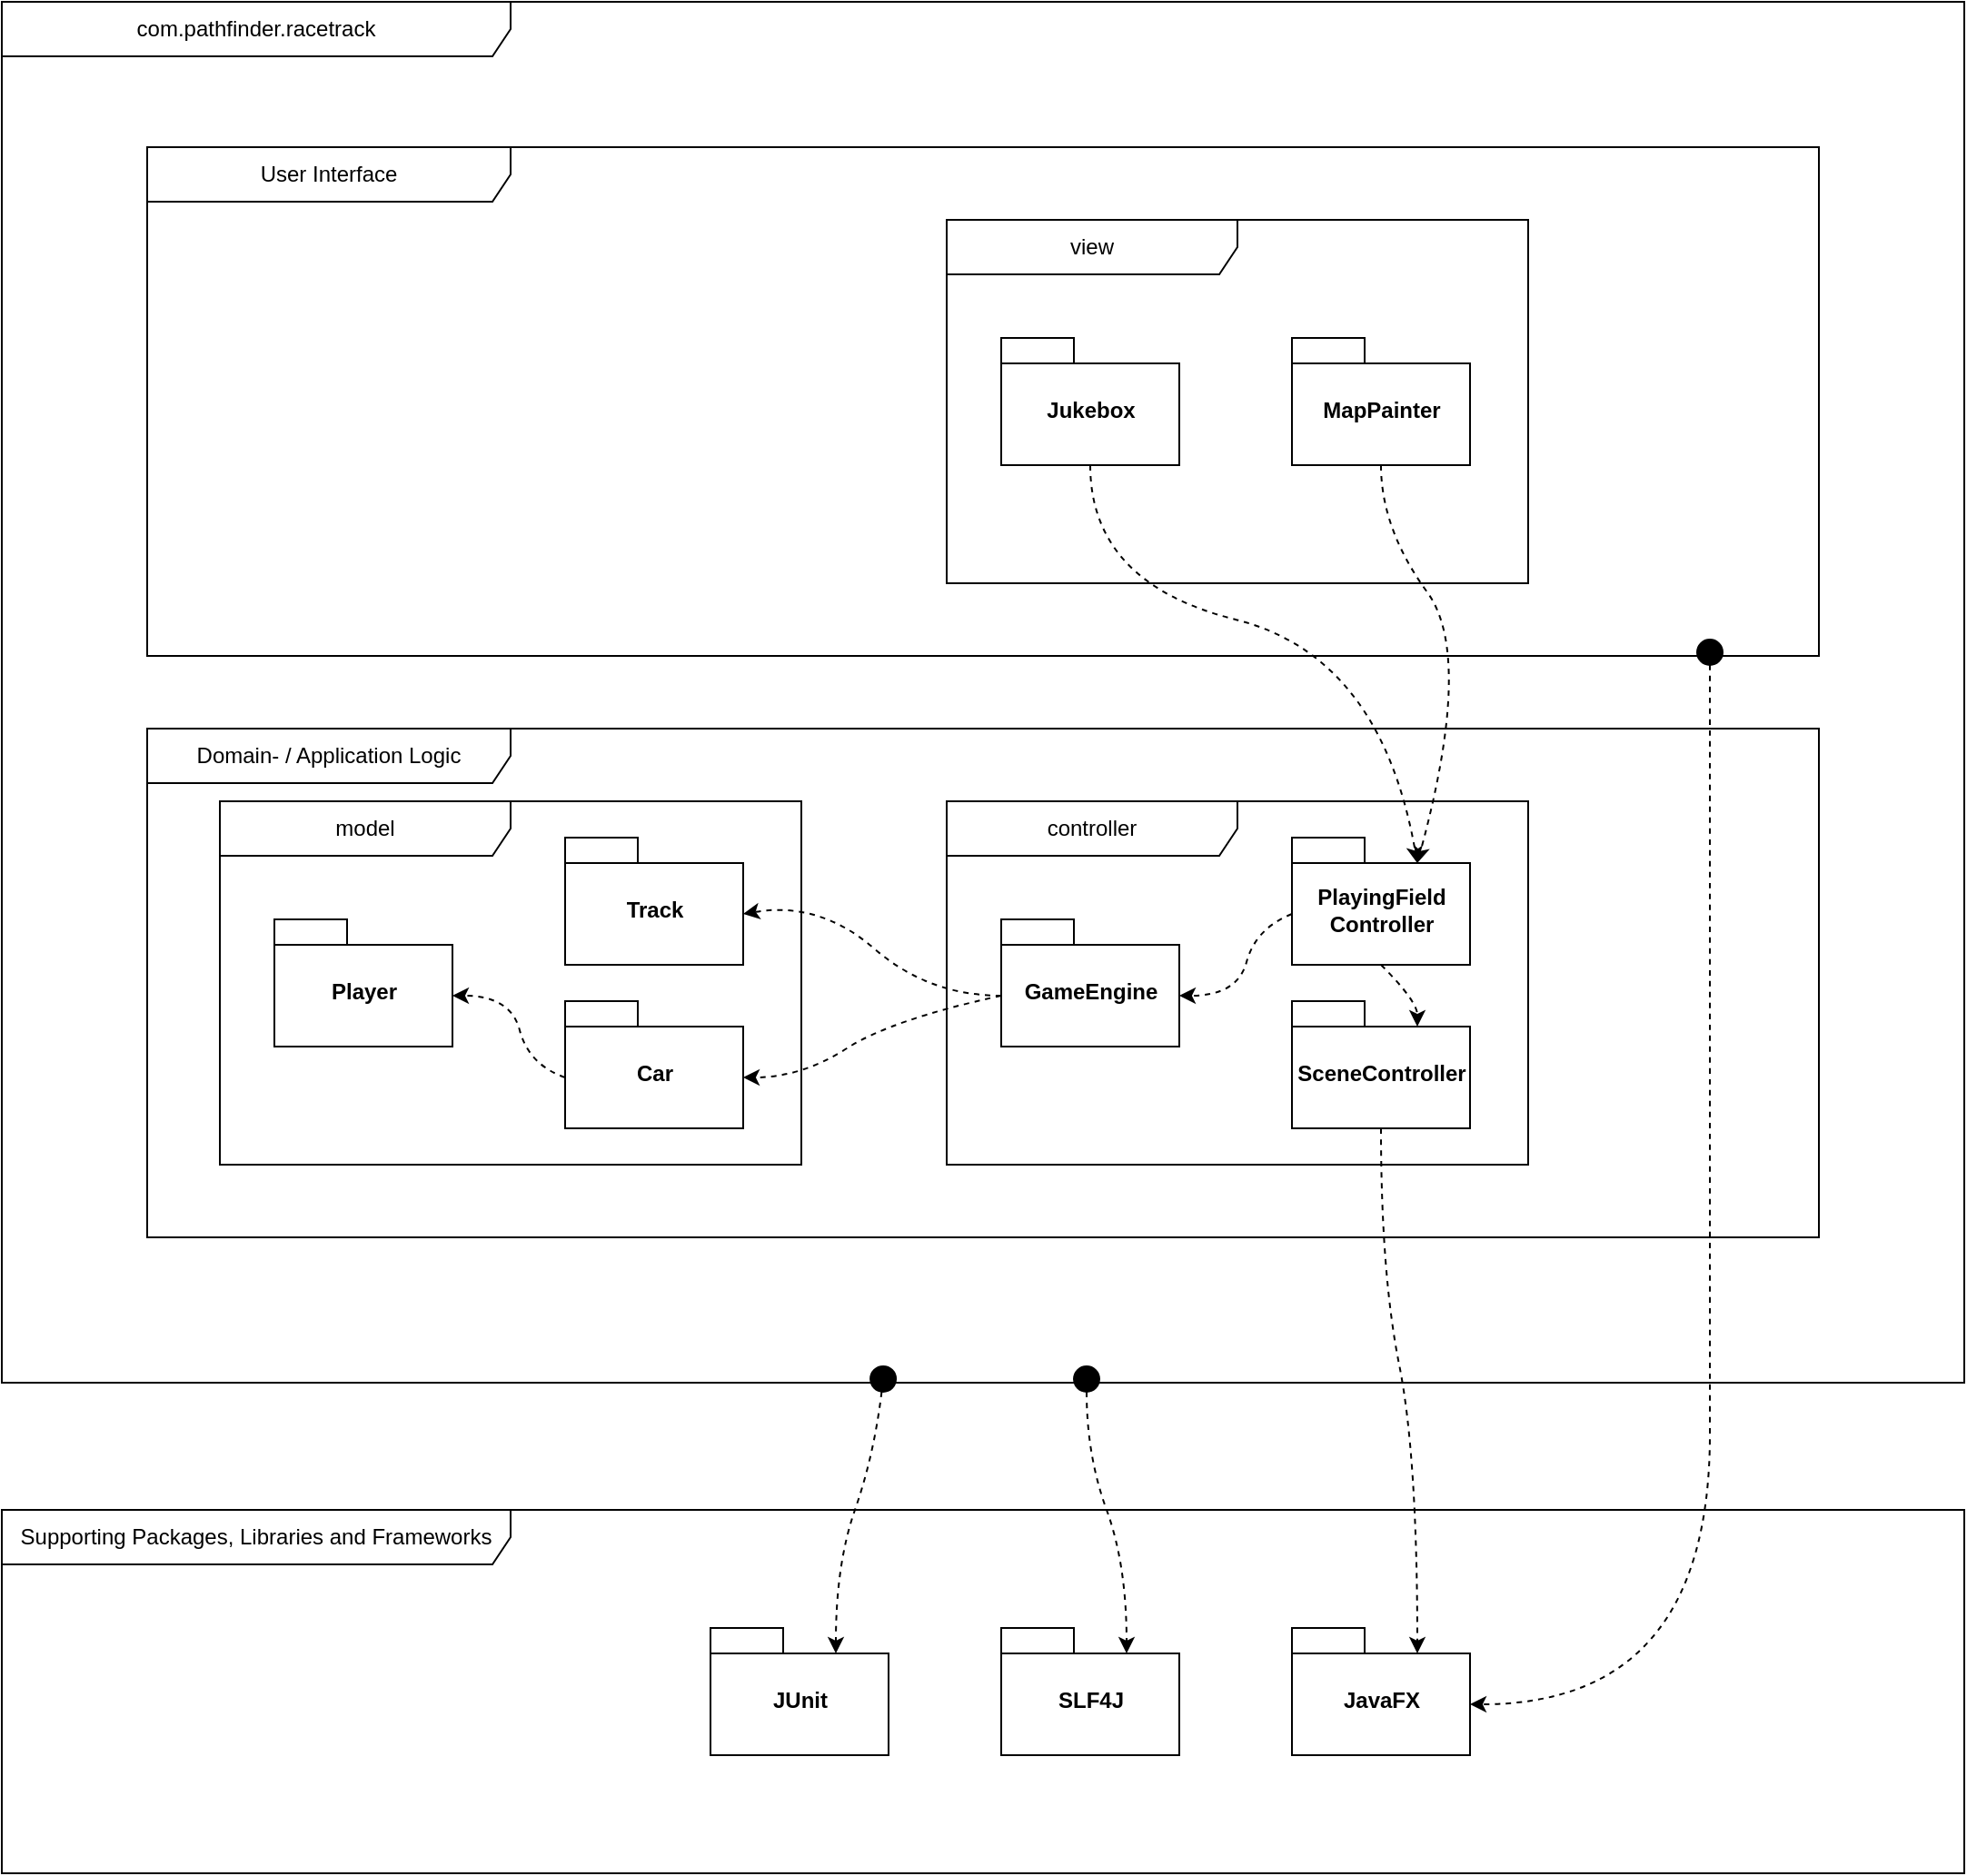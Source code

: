 <mxfile version="12.9.9" type="device"><diagram name="Page-1" id="b5b7bab2-c9e2-2cf4-8b2a-24fd1a2a6d21"><mxGraphModel dx="2407" dy="1301" grid="1" gridSize="10" guides="1" tooltips="1" connect="1" arrows="1" fold="1" page="1" pageScale="1" pageWidth="827" pageHeight="1169" background="#ffffff" math="0" shadow="0"><root><mxCell id="0"/><mxCell id="1" parent="0"/><mxCell id="GSdFg-Fy5Cq2qODlqjit-1" value="com.pathfinder.racetrack" style="shape=umlFrame;whiteSpace=wrap;html=1;width=280;height=30;" vertex="1" parent="1"><mxGeometry x="-280" y="160" width="1080" height="760" as="geometry"/></mxCell><mxCell id="GSdFg-Fy5Cq2qODlqjit-6" value="Domain- / Application Logic" style="shape=umlFrame;whiteSpace=wrap;html=1;width=200;height=30;" vertex="1" parent="1"><mxGeometry x="-200" y="560" width="920" height="280" as="geometry"/></mxCell><mxCell id="GSdFg-Fy5Cq2qODlqjit-5" value="User Interface" style="shape=umlFrame;whiteSpace=wrap;html=1;width=200;height=30;" vertex="1" parent="1"><mxGeometry x="-200" y="240" width="920" height="280" as="geometry"/></mxCell><mxCell id="GSdFg-Fy5Cq2qODlqjit-2" value="view" style="shape=umlFrame;whiteSpace=wrap;html=1;width=160;height=30;" vertex="1" parent="1"><mxGeometry x="240" y="280" width="320" height="200" as="geometry"/></mxCell><mxCell id="GSdFg-Fy5Cq2qODlqjit-3" value="controller" style="shape=umlFrame;whiteSpace=wrap;html=1;width=160;height=30;" vertex="1" parent="1"><mxGeometry x="240" y="600" width="320" height="200" as="geometry"/></mxCell><mxCell id="GSdFg-Fy5Cq2qODlqjit-4" value="model" style="shape=umlFrame;whiteSpace=wrap;html=1;width=160;height=30;" vertex="1" parent="1"><mxGeometry x="-160" y="600" width="320" height="200" as="geometry"/></mxCell><mxCell id="GSdFg-Fy5Cq2qODlqjit-8" value="Supporting Packages, Libraries and Frameworks" style="shape=umlFrame;whiteSpace=wrap;html=1;width=280;height=30;" vertex="1" parent="1"><mxGeometry x="-280" y="990" width="1080" height="200" as="geometry"/></mxCell><mxCell id="GSdFg-Fy5Cq2qODlqjit-9" value="GameEngine" style="shape=folder;fontStyle=1;spacingTop=10;tabWidth=40;tabHeight=14;tabPosition=left;html=1;" vertex="1" parent="1"><mxGeometry x="270" y="665" width="98" height="70" as="geometry"/></mxCell><mxCell id="GSdFg-Fy5Cq2qODlqjit-10" value="Track" style="shape=folder;fontStyle=1;spacingTop=10;tabWidth=40;tabHeight=14;tabPosition=left;html=1;" vertex="1" parent="1"><mxGeometry x="30" y="620" width="98" height="70" as="geometry"/></mxCell><mxCell id="GSdFg-Fy5Cq2qODlqjit-11" value="Car" style="shape=folder;fontStyle=1;spacingTop=10;tabWidth=40;tabHeight=14;tabPosition=left;html=1;" vertex="1" parent="1"><mxGeometry x="30" y="710" width="98" height="70" as="geometry"/></mxCell><mxCell id="GSdFg-Fy5Cq2qODlqjit-12" value="Player" style="shape=folder;fontStyle=1;spacingTop=10;tabWidth=40;tabHeight=14;tabPosition=left;html=1;" vertex="1" parent="1"><mxGeometry x="-130" y="665" width="98" height="70" as="geometry"/></mxCell><mxCell id="GSdFg-Fy5Cq2qODlqjit-14" value="PlayingField&lt;br&gt;Controller" style="shape=folder;fontStyle=1;spacingTop=10;tabWidth=40;tabHeight=14;tabPosition=left;html=1;" vertex="1" parent="1"><mxGeometry x="430" y="620" width="98" height="70" as="geometry"/></mxCell><mxCell id="GSdFg-Fy5Cq2qODlqjit-15" value="SceneController" style="shape=folder;fontStyle=1;spacingTop=10;tabWidth=40;tabHeight=14;tabPosition=left;html=1;" vertex="1" parent="1"><mxGeometry x="430" y="710" width="98" height="70" as="geometry"/></mxCell><mxCell id="GSdFg-Fy5Cq2qODlqjit-16" value="MapPainter" style="shape=folder;fontStyle=1;spacingTop=10;tabWidth=40;tabHeight=14;tabPosition=left;html=1;" vertex="1" parent="1"><mxGeometry x="430" y="345" width="98" height="70" as="geometry"/></mxCell><mxCell id="GSdFg-Fy5Cq2qODlqjit-17" value="Jukebox" style="shape=folder;fontStyle=1;spacingTop=10;tabWidth=40;tabHeight=14;tabPosition=left;html=1;" vertex="1" parent="1"><mxGeometry x="270" y="345" width="98" height="70" as="geometry"/></mxCell><mxCell id="GSdFg-Fy5Cq2qODlqjit-18" value="JavaFX" style="shape=folder;fontStyle=1;spacingTop=10;tabWidth=40;tabHeight=14;tabPosition=left;html=1;" vertex="1" parent="1"><mxGeometry x="430" y="1055" width="98" height="70" as="geometry"/></mxCell><mxCell id="GSdFg-Fy5Cq2qODlqjit-19" value="JUnit" style="shape=folder;fontStyle=1;spacingTop=10;tabWidth=40;tabHeight=14;tabPosition=left;html=1;" vertex="1" parent="1"><mxGeometry x="110" y="1055" width="98" height="70" as="geometry"/></mxCell><mxCell id="GSdFg-Fy5Cq2qODlqjit-20" value="SLF4J" style="shape=folder;fontStyle=1;spacingTop=10;tabWidth=40;tabHeight=14;tabPosition=left;html=1;" vertex="1" parent="1"><mxGeometry x="270" y="1055" width="98" height="70" as="geometry"/></mxCell><mxCell id="GSdFg-Fy5Cq2qODlqjit-21" value="" style="endArrow=classic;html=1;exitX=0.5;exitY=1;exitDx=0;exitDy=0;exitPerimeter=0;entryX=0;entryY=0;entryDx=69;entryDy=14;entryPerimeter=0;dashed=1;jumpStyle=none;curved=1;" edge="1" parent="1" source="GSdFg-Fy5Cq2qODlqjit-17" target="GSdFg-Fy5Cq2qODlqjit-14"><mxGeometry width="50" height="50" relative="1" as="geometry"><mxPoint x="120" y="430" as="sourcePoint"/><mxPoint x="170" y="380" as="targetPoint"/><Array as="points"><mxPoint x="319" y="480"/><mxPoint x="479" y="520"/></Array></mxGeometry></mxCell><mxCell id="GSdFg-Fy5Cq2qODlqjit-22" value="" style="endArrow=classic;html=1;exitX=0.5;exitY=1;exitDx=0;exitDy=0;exitPerimeter=0;entryX=0;entryY=0;entryDx=69;entryDy=14;entryPerimeter=0;dashed=1;jumpStyle=none;curved=1;" edge="1" parent="1" source="GSdFg-Fy5Cq2qODlqjit-16" target="GSdFg-Fy5Cq2qODlqjit-14"><mxGeometry width="50" height="50" relative="1" as="geometry"><mxPoint x="530" y="471.0" as="sourcePoint"/><mxPoint x="710" y="690.0" as="targetPoint"/><Array as="points"><mxPoint x="479" y="450"/><mxPoint x="530" y="520"/></Array></mxGeometry></mxCell><mxCell id="GSdFg-Fy5Cq2qODlqjit-23" value="" style="endArrow=classic;html=1;dashed=1;entryX=0;entryY=0;entryDx=69;entryDy=14;entryPerimeter=0;exitX=0.5;exitY=1;exitDx=0;exitDy=0;exitPerimeter=0;curved=1;" edge="1" parent="1" source="GSdFg-Fy5Cq2qODlqjit-14" target="GSdFg-Fy5Cq2qODlqjit-15"><mxGeometry width="50" height="50" relative="1" as="geometry"><mxPoint y="460" as="sourcePoint"/><mxPoint x="50" y="410" as="targetPoint"/><Array as="points"><mxPoint x="499" y="710"/></Array></mxGeometry></mxCell><mxCell id="GSdFg-Fy5Cq2qODlqjit-25" value="" style="endArrow=classic;html=1;dashed=1;curved=1;exitX=0;exitY=0;exitDx=0;exitDy=42;exitPerimeter=0;entryX=0;entryY=0;entryDx=98;entryDy=42;entryPerimeter=0;" edge="1" parent="1" source="GSdFg-Fy5Cq2qODlqjit-14" target="GSdFg-Fy5Cq2qODlqjit-9"><mxGeometry width="50" height="50" relative="1" as="geometry"><mxPoint x="-390" y="620" as="sourcePoint"/><mxPoint x="-340" y="570" as="targetPoint"/><Array as="points"><mxPoint x="410" y="670"/><mxPoint x="400" y="707"/></Array></mxGeometry></mxCell><mxCell id="GSdFg-Fy5Cq2qODlqjit-26" value="" style="endArrow=classic;html=1;dashed=1;curved=1;exitX=0;exitY=0;exitDx=0;exitDy=42;exitPerimeter=0;entryX=0;entryY=0;entryDx=98;entryDy=42;entryPerimeter=0;" edge="1" parent="1" source="GSdFg-Fy5Cq2qODlqjit-9" target="GSdFg-Fy5Cq2qODlqjit-10"><mxGeometry width="50" height="50" relative="1" as="geometry"><mxPoint x="-380" y="700" as="sourcePoint"/><mxPoint x="-330" y="650" as="targetPoint"/><Array as="points"><mxPoint x="230" y="707"/><mxPoint x="170" y="655"/></Array></mxGeometry></mxCell><mxCell id="GSdFg-Fy5Cq2qODlqjit-27" value="" style="endArrow=classic;html=1;dashed=1;curved=1;exitX=0;exitY=0;exitDx=0;exitDy=42;exitPerimeter=0;entryX=0;entryY=0;entryDx=98;entryDy=42;entryPerimeter=0;" edge="1" parent="1" source="GSdFg-Fy5Cq2qODlqjit-9" target="GSdFg-Fy5Cq2qODlqjit-11"><mxGeometry width="50" height="50" relative="1" as="geometry"><mxPoint x="-350" y="740" as="sourcePoint"/><mxPoint x="-300" y="690" as="targetPoint"/><Array as="points"><mxPoint x="210" y="720"/><mxPoint x="160" y="752"/></Array></mxGeometry></mxCell><mxCell id="GSdFg-Fy5Cq2qODlqjit-28" value="" style="endArrow=classic;html=1;dashed=1;exitX=0;exitY=0;exitDx=0;exitDy=42;exitPerimeter=0;entryX=0;entryY=0;entryDx=98;entryDy=42;entryPerimeter=0;curved=1;" edge="1" parent="1" source="GSdFg-Fy5Cq2qODlqjit-11" target="GSdFg-Fy5Cq2qODlqjit-12"><mxGeometry width="50" height="50" relative="1" as="geometry"><mxPoint x="-390" y="690" as="sourcePoint"/><mxPoint x="-340" y="640" as="targetPoint"/><Array as="points"><mxPoint x="10" y="745"/><mxPoint y="707"/></Array></mxGeometry></mxCell><mxCell id="GSdFg-Fy5Cq2qODlqjit-29" value="" style="endArrow=classic;html=1;dashed=1;entryX=0;entryY=0;entryDx=69;entryDy=14;entryPerimeter=0;curved=1;startArrow=circle;startFill=1;" edge="1" parent="1" target="GSdFg-Fy5Cq2qODlqjit-19"><mxGeometry width="50" height="50" relative="1" as="geometry"><mxPoint x="206" y="910" as="sourcePoint"/><mxPoint x="-340" y="910" as="targetPoint"/><Array as="points"><mxPoint x="200" y="960"/><mxPoint x="179" y="1020"/></Array></mxGeometry></mxCell><mxCell id="GSdFg-Fy5Cq2qODlqjit-30" value="" style="endArrow=classic;html=1;dashed=1;entryX=0;entryY=0;entryDx=69;entryDy=14;entryPerimeter=0;strokeColor=none;" edge="1" parent="1" source="GSdFg-Fy5Cq2qODlqjit-1" target="GSdFg-Fy5Cq2qODlqjit-20"><mxGeometry width="50" height="50" relative="1" as="geometry"><mxPoint x="-420" y="960" as="sourcePoint"/><mxPoint x="-370" y="910" as="targetPoint"/><Array as="points"><mxPoint x="310" y="1000"/></Array></mxGeometry></mxCell><mxCell id="GSdFg-Fy5Cq2qODlqjit-31" value="" style="endArrow=classic;html=1;dashed=1;entryX=0;entryY=0;entryDx=69;entryDy=14;entryPerimeter=0;curved=1;startArrow=circle;startFill=1;" edge="1" parent="1" target="GSdFg-Fy5Cq2qODlqjit-20"><mxGeometry width="50" height="50" relative="1" as="geometry"><mxPoint x="317" y="910" as="sourcePoint"/><mxPoint x="350" y="950" as="targetPoint"/><Array as="points"><mxPoint x="317" y="960"/><mxPoint x="339" y="1020"/></Array></mxGeometry></mxCell><mxCell id="GSdFg-Fy5Cq2qODlqjit-32" value="" style="endArrow=classic;html=1;dashed=1;entryX=0;entryY=0;entryDx=69;entryDy=14;entryPerimeter=0;exitX=0.5;exitY=1;exitDx=0;exitDy=0;exitPerimeter=0;curved=1;" edge="1" parent="1" source="GSdFg-Fy5Cq2qODlqjit-15" target="GSdFg-Fy5Cq2qODlqjit-18"><mxGeometry width="50" height="50" relative="1" as="geometry"><mxPoint x="630" y="900" as="sourcePoint"/><mxPoint x="680" y="850" as="targetPoint"/><Array as="points"><mxPoint x="479" y="860"/><mxPoint x="499" y="960"/></Array></mxGeometry></mxCell><mxCell id="GSdFg-Fy5Cq2qODlqjit-33" value="" style="endArrow=classic;html=1;dashed=1;entryX=0;entryY=0;entryDx=98;entryDy=42;entryPerimeter=0;curved=1;startArrow=circle;startFill=1;" edge="1" parent="1" target="GSdFg-Fy5Cq2qODlqjit-18"><mxGeometry width="50" height="50" relative="1" as="geometry"><mxPoint x="660" y="510" as="sourcePoint"/><mxPoint x="660" y="930" as="targetPoint"/><Array as="points"><mxPoint x="660" y="590"/><mxPoint x="660" y="800"/><mxPoint x="660" y="1097"/></Array></mxGeometry></mxCell></root></mxGraphModel></diagram></mxfile>